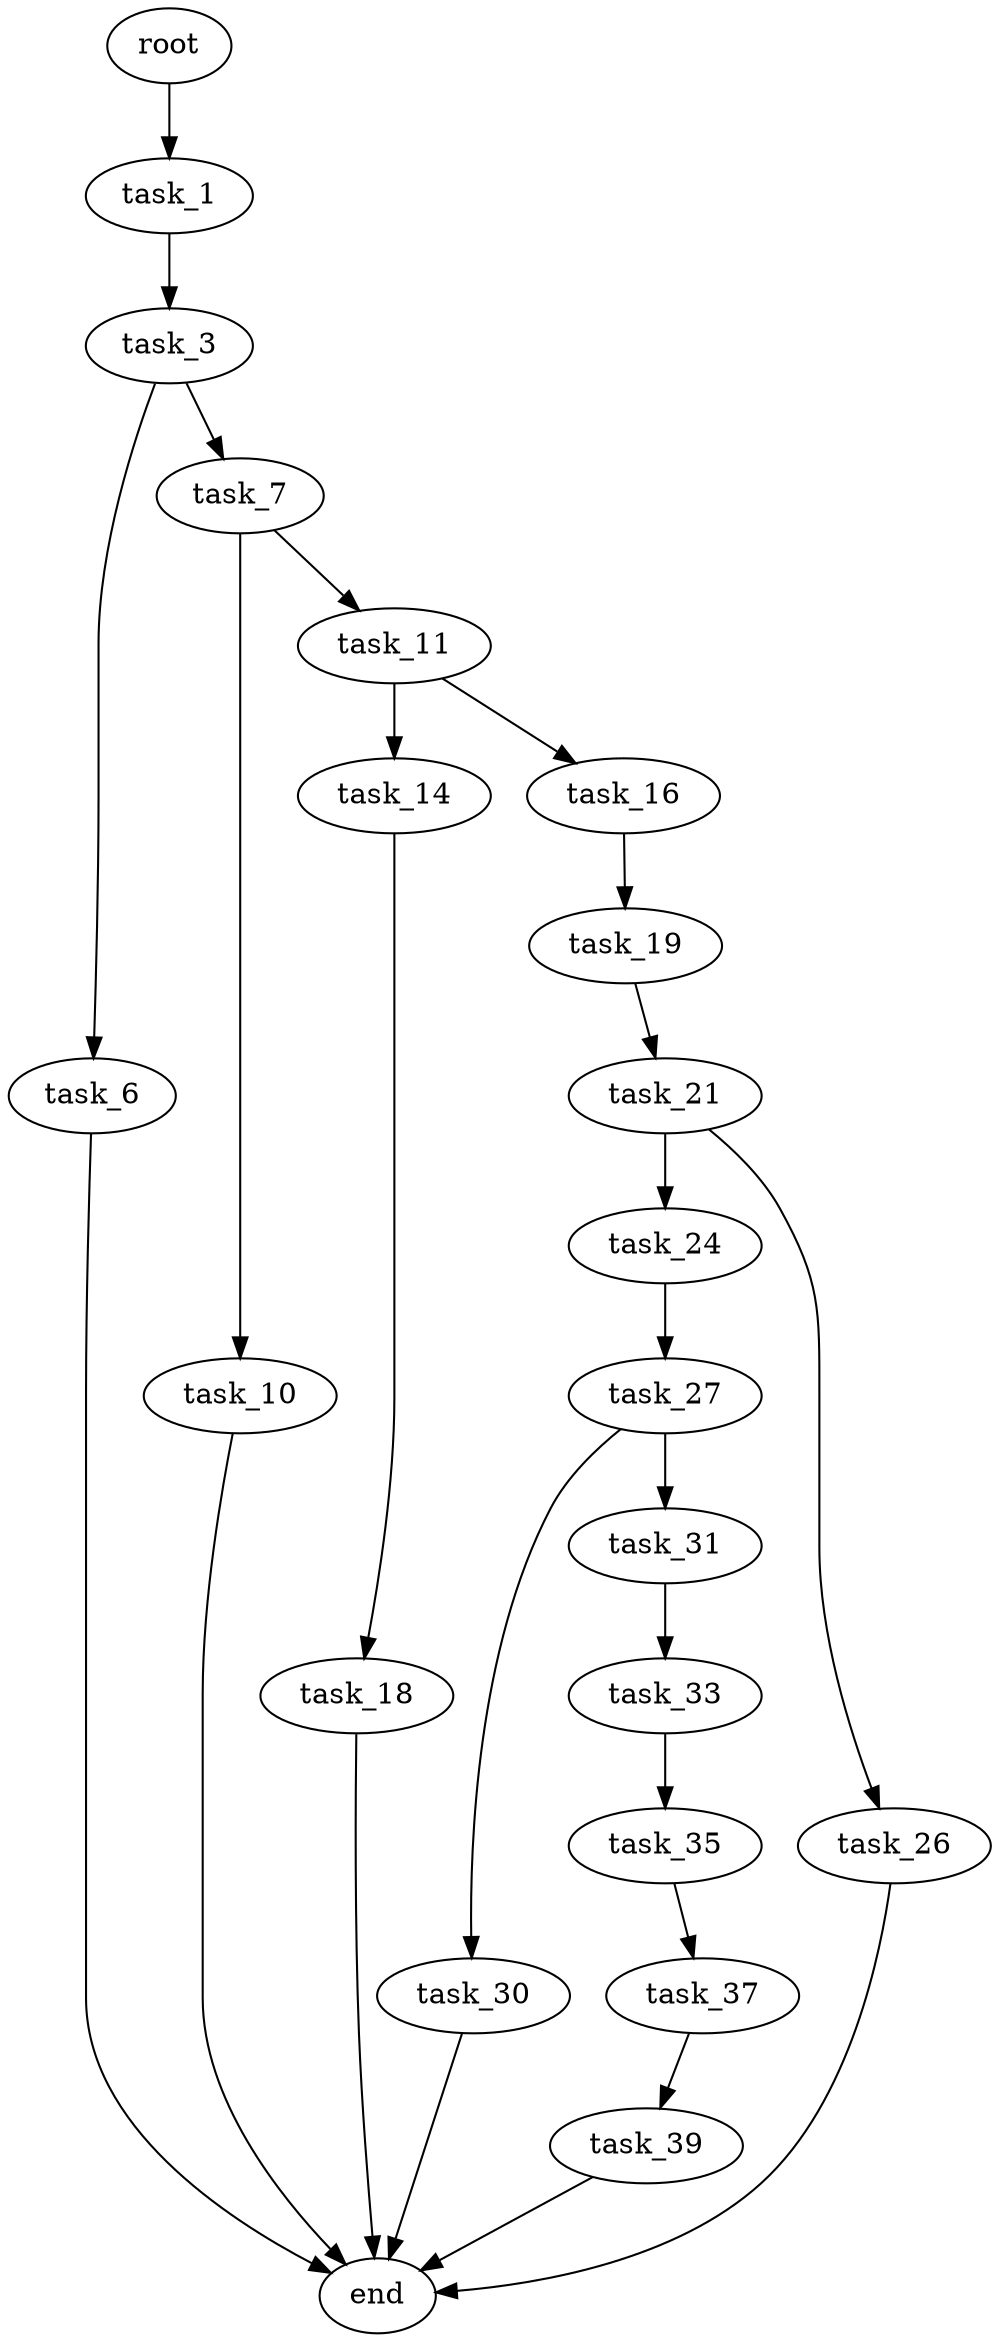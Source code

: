 digraph G {
  root [size="0.000000"];
  task_1 [size="68719476736.000000"];
  task_3 [size="231928233984.000000"];
  task_6 [size="344949474025.000000"];
  task_7 [size="943517950631.000000"];
  task_10 [size="72136731788.000000"];
  task_11 [size="9456932498.000000"];
  task_14 [size="61812093975.000000"];
  task_16 [size="8589934592.000000"];
  task_18 [size="368293445632.000000"];
  task_19 [size="17734253067.000000"];
  task_21 [size="28991029248.000000"];
  task_24 [size="2951544675.000000"];
  task_26 [size="8589934592.000000"];
  task_27 [size="1042357044828.000000"];
  task_30 [size="68719476736.000000"];
  task_31 [size="12059136731.000000"];
  task_33 [size="825376877833.000000"];
  task_35 [size="8136029686.000000"];
  task_37 [size="149679354070.000000"];
  task_39 [size="13963342478.000000"];
  end [size="0.000000"];

  root -> task_1 [size="1.000000"];
  task_1 -> task_3 [size="134217728.000000"];
  task_3 -> task_6 [size="301989888.000000"];
  task_3 -> task_7 [size="301989888.000000"];
  task_6 -> end [size="1.000000"];
  task_7 -> task_10 [size="838860800.000000"];
  task_7 -> task_11 [size="838860800.000000"];
  task_10 -> end [size="1.000000"];
  task_11 -> task_14 [size="679477248.000000"];
  task_11 -> task_16 [size="679477248.000000"];
  task_14 -> task_18 [size="134217728.000000"];
  task_16 -> task_19 [size="33554432.000000"];
  task_18 -> end [size="1.000000"];
  task_19 -> task_21 [size="411041792.000000"];
  task_21 -> task_24 [size="75497472.000000"];
  task_21 -> task_26 [size="75497472.000000"];
  task_24 -> task_27 [size="75497472.000000"];
  task_26 -> end [size="1.000000"];
  task_27 -> task_30 [size="679477248.000000"];
  task_27 -> task_31 [size="679477248.000000"];
  task_30 -> end [size="1.000000"];
  task_31 -> task_33 [size="209715200.000000"];
  task_33 -> task_35 [size="536870912.000000"];
  task_35 -> task_37 [size="411041792.000000"];
  task_37 -> task_39 [size="209715200.000000"];
  task_39 -> end [size="1.000000"];
}
